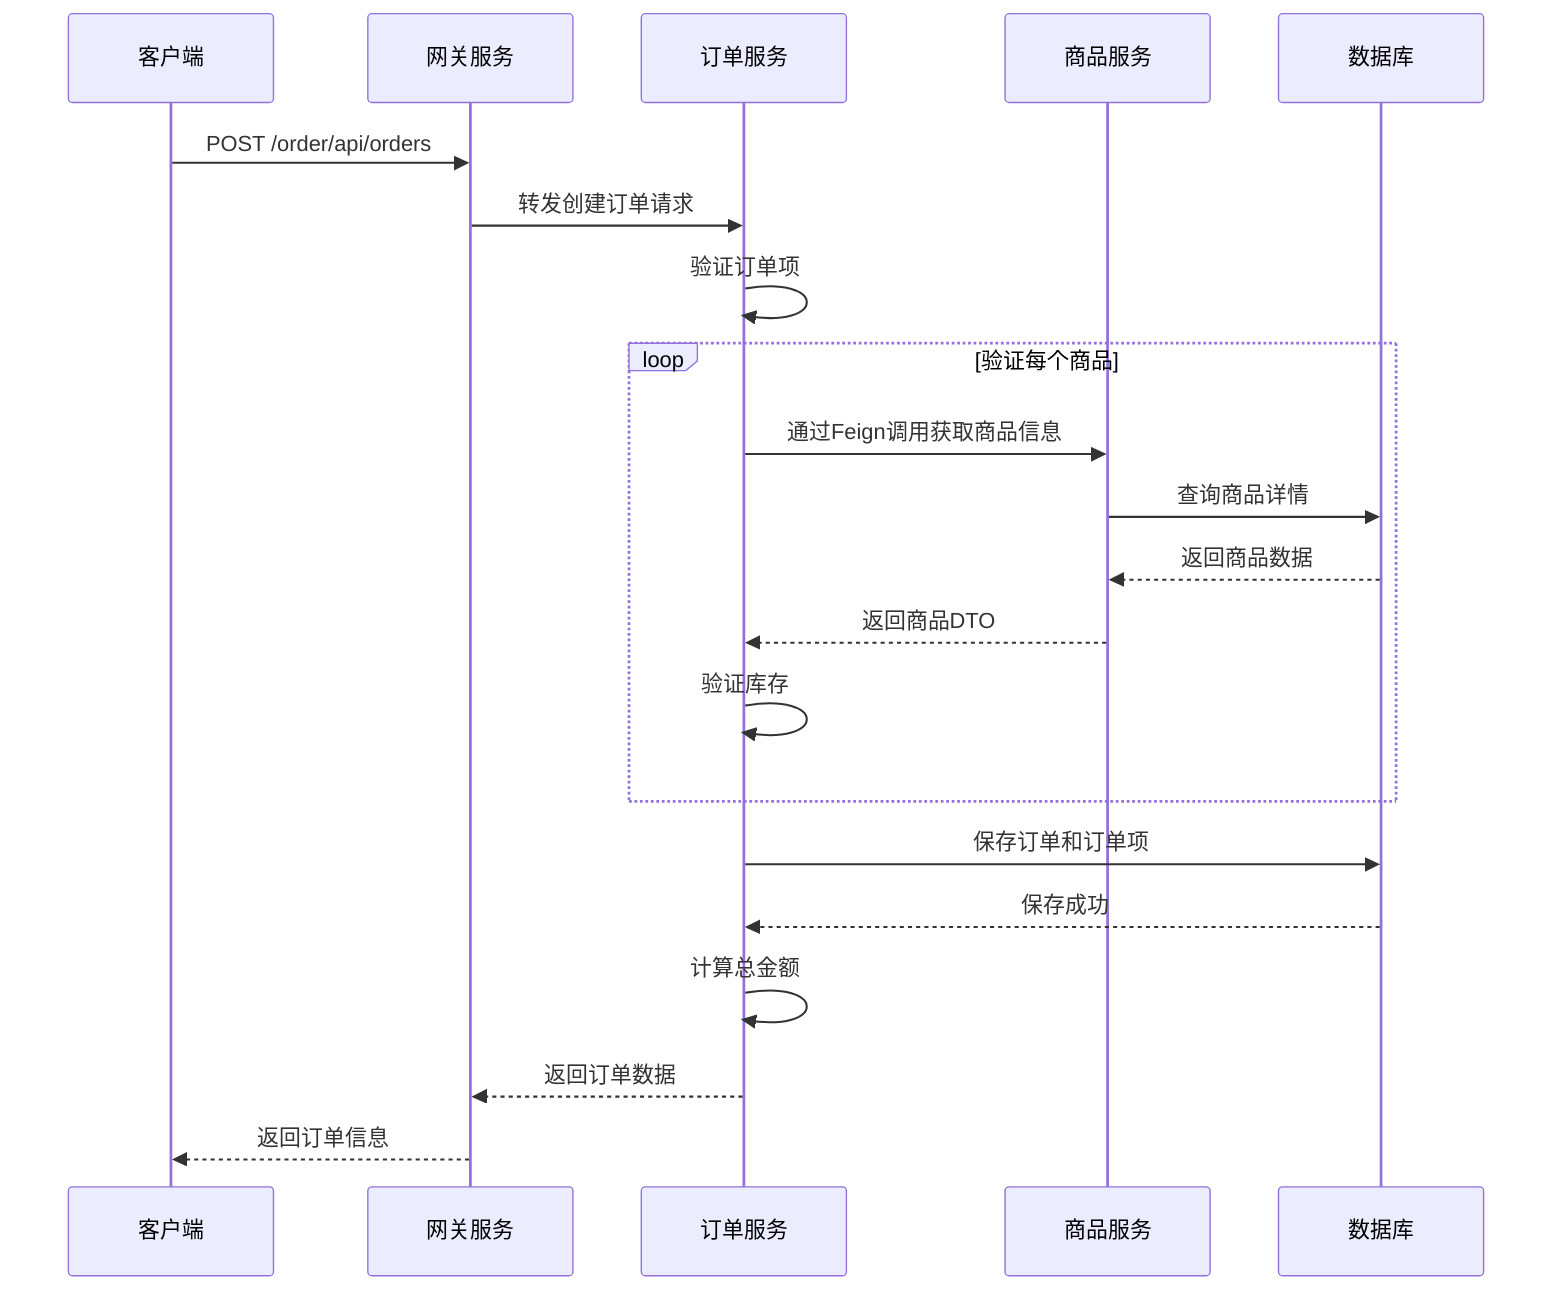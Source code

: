 sequenceDiagram
    participant Client as 客户端
    participant Gateway as 网关服务
    participant Order as 订单服务
    participant Product as 商品服务
    participant DB as 数据库

    Client->>Gateway: POST /order/api/orders
    Gateway->>Order: 转发创建订单请求
    Order->>Order: 验证订单项
    loop 验证每个商品
        Order->>Product: 通过Feign调用获取商品信息
        Product->>DB: 查询商品详情
        DB-->>Product: 返回商品数据
        Product-->>Order: 返回商品DTO
        Order->>Order: 验证库存
    end
    Order->>DB: 保存订单和订单项
    DB-->>Order: 保存成功
    Order->>Order: 计算总金额
    Order-->>Gateway: 返回订单数据
    Gateway-->>Client: 返回订单信息